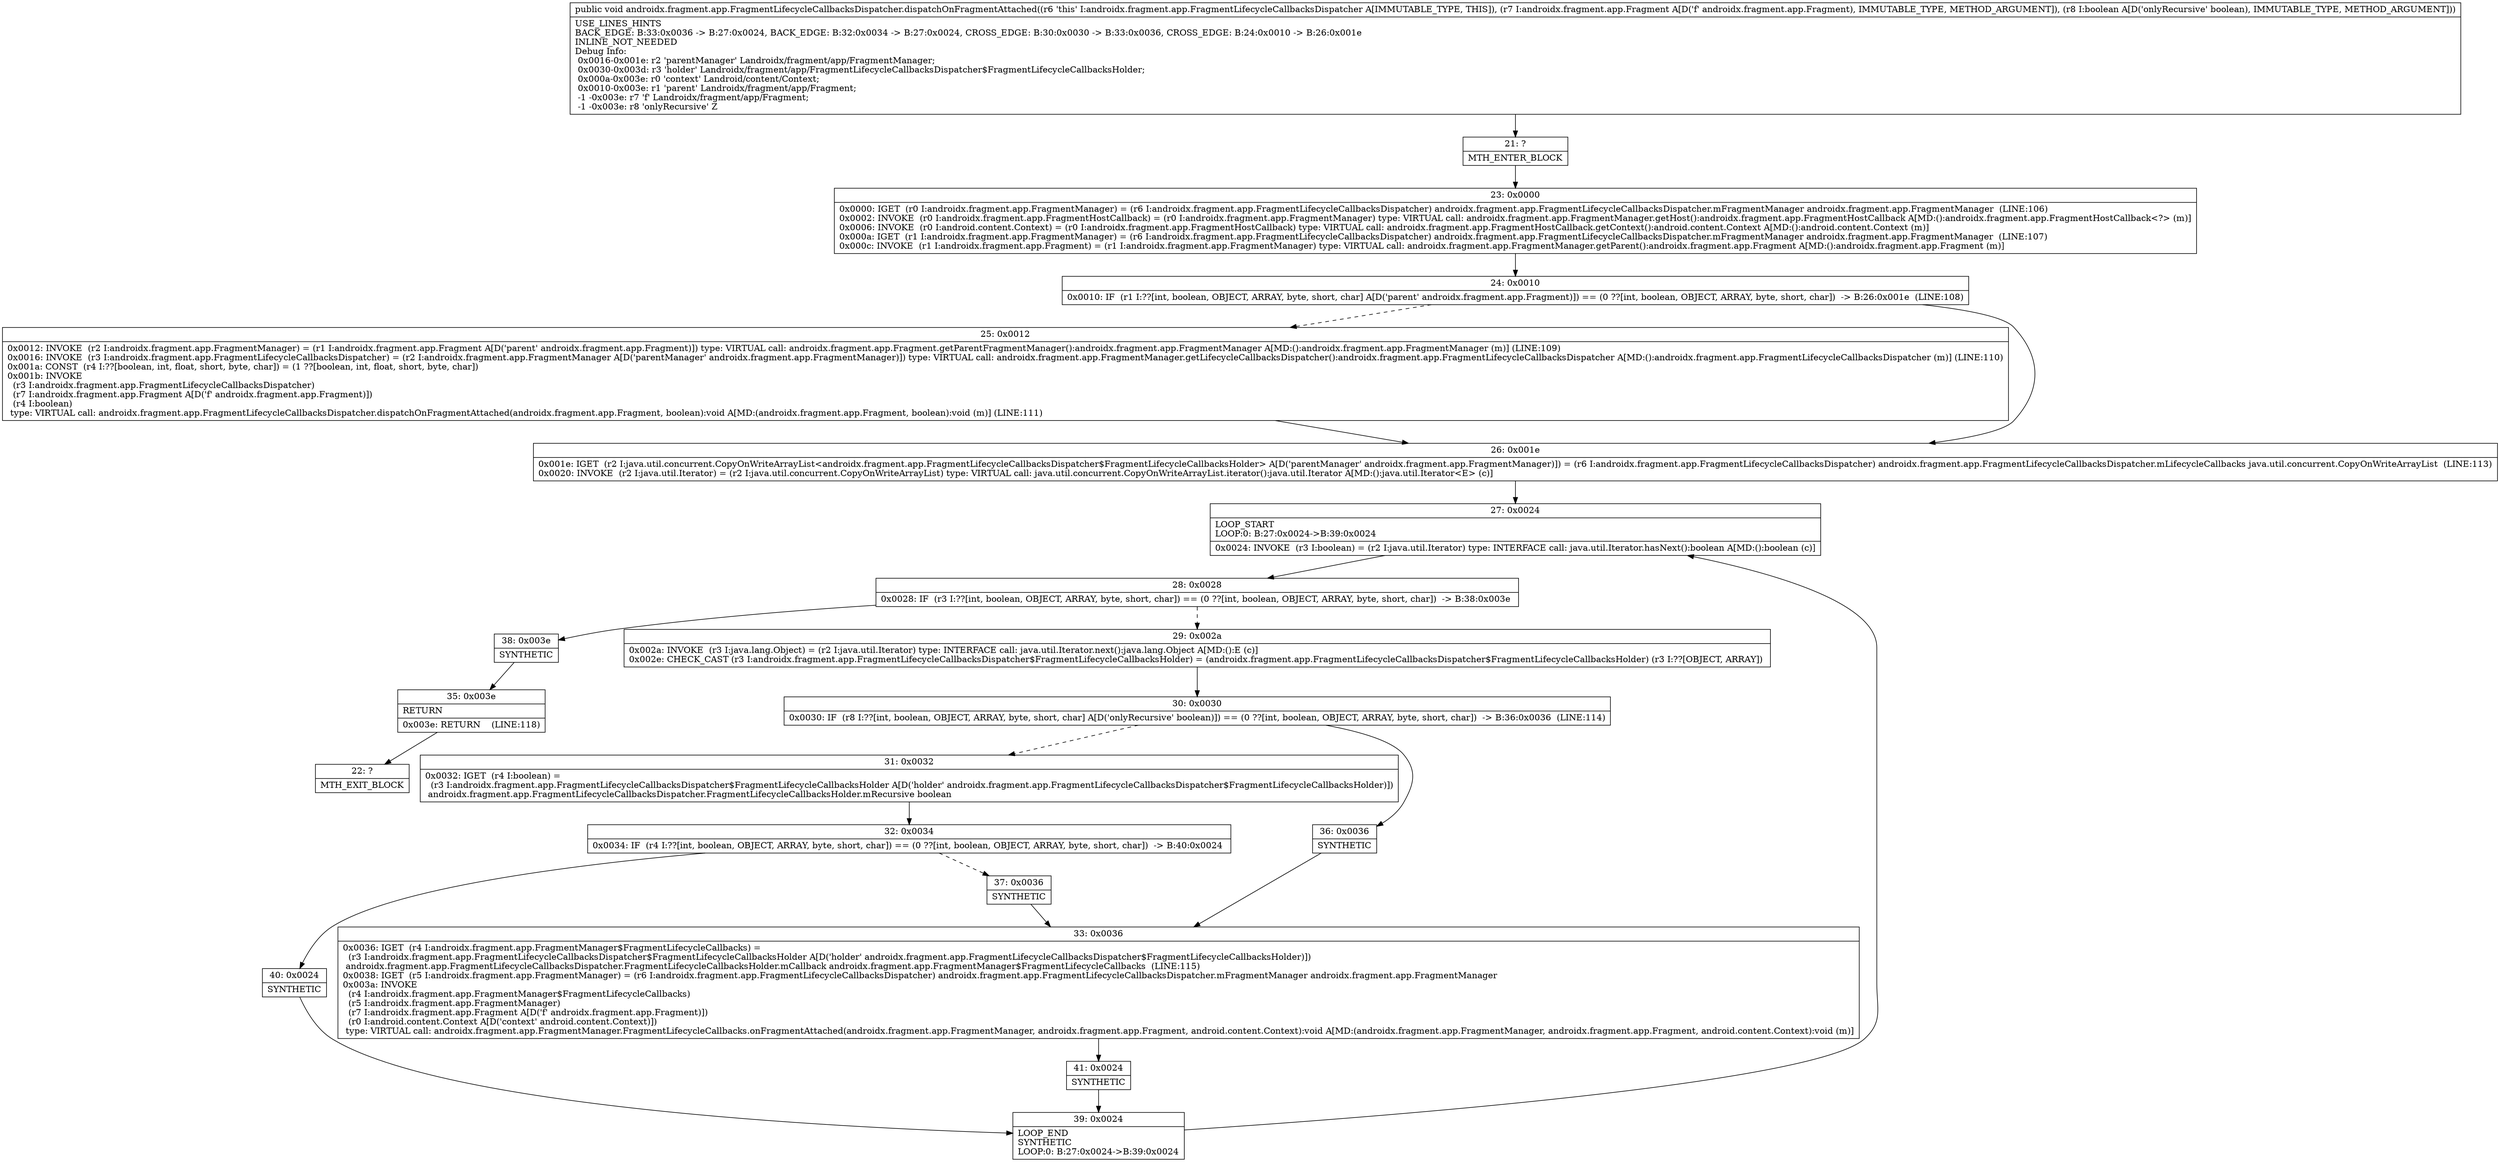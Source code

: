 digraph "CFG forandroidx.fragment.app.FragmentLifecycleCallbacksDispatcher.dispatchOnFragmentAttached(Landroidx\/fragment\/app\/Fragment;Z)V" {
Node_21 [shape=record,label="{21\:\ ?|MTH_ENTER_BLOCK\l}"];
Node_23 [shape=record,label="{23\:\ 0x0000|0x0000: IGET  (r0 I:androidx.fragment.app.FragmentManager) = (r6 I:androidx.fragment.app.FragmentLifecycleCallbacksDispatcher) androidx.fragment.app.FragmentLifecycleCallbacksDispatcher.mFragmentManager androidx.fragment.app.FragmentManager  (LINE:106)\l0x0002: INVOKE  (r0 I:androidx.fragment.app.FragmentHostCallback) = (r0 I:androidx.fragment.app.FragmentManager) type: VIRTUAL call: androidx.fragment.app.FragmentManager.getHost():androidx.fragment.app.FragmentHostCallback A[MD:():androidx.fragment.app.FragmentHostCallback\<?\> (m)]\l0x0006: INVOKE  (r0 I:android.content.Context) = (r0 I:androidx.fragment.app.FragmentHostCallback) type: VIRTUAL call: androidx.fragment.app.FragmentHostCallback.getContext():android.content.Context A[MD:():android.content.Context (m)]\l0x000a: IGET  (r1 I:androidx.fragment.app.FragmentManager) = (r6 I:androidx.fragment.app.FragmentLifecycleCallbacksDispatcher) androidx.fragment.app.FragmentLifecycleCallbacksDispatcher.mFragmentManager androidx.fragment.app.FragmentManager  (LINE:107)\l0x000c: INVOKE  (r1 I:androidx.fragment.app.Fragment) = (r1 I:androidx.fragment.app.FragmentManager) type: VIRTUAL call: androidx.fragment.app.FragmentManager.getParent():androidx.fragment.app.Fragment A[MD:():androidx.fragment.app.Fragment (m)]\l}"];
Node_24 [shape=record,label="{24\:\ 0x0010|0x0010: IF  (r1 I:??[int, boolean, OBJECT, ARRAY, byte, short, char] A[D('parent' androidx.fragment.app.Fragment)]) == (0 ??[int, boolean, OBJECT, ARRAY, byte, short, char])  \-\> B:26:0x001e  (LINE:108)\l}"];
Node_25 [shape=record,label="{25\:\ 0x0012|0x0012: INVOKE  (r2 I:androidx.fragment.app.FragmentManager) = (r1 I:androidx.fragment.app.Fragment A[D('parent' androidx.fragment.app.Fragment)]) type: VIRTUAL call: androidx.fragment.app.Fragment.getParentFragmentManager():androidx.fragment.app.FragmentManager A[MD:():androidx.fragment.app.FragmentManager (m)] (LINE:109)\l0x0016: INVOKE  (r3 I:androidx.fragment.app.FragmentLifecycleCallbacksDispatcher) = (r2 I:androidx.fragment.app.FragmentManager A[D('parentManager' androidx.fragment.app.FragmentManager)]) type: VIRTUAL call: androidx.fragment.app.FragmentManager.getLifecycleCallbacksDispatcher():androidx.fragment.app.FragmentLifecycleCallbacksDispatcher A[MD:():androidx.fragment.app.FragmentLifecycleCallbacksDispatcher (m)] (LINE:110)\l0x001a: CONST  (r4 I:??[boolean, int, float, short, byte, char]) = (1 ??[boolean, int, float, short, byte, char]) \l0x001b: INVOKE  \l  (r3 I:androidx.fragment.app.FragmentLifecycleCallbacksDispatcher)\l  (r7 I:androidx.fragment.app.Fragment A[D('f' androidx.fragment.app.Fragment)])\l  (r4 I:boolean)\l type: VIRTUAL call: androidx.fragment.app.FragmentLifecycleCallbacksDispatcher.dispatchOnFragmentAttached(androidx.fragment.app.Fragment, boolean):void A[MD:(androidx.fragment.app.Fragment, boolean):void (m)] (LINE:111)\l}"];
Node_26 [shape=record,label="{26\:\ 0x001e|0x001e: IGET  (r2 I:java.util.concurrent.CopyOnWriteArrayList\<androidx.fragment.app.FragmentLifecycleCallbacksDispatcher$FragmentLifecycleCallbacksHolder\> A[D('parentManager' androidx.fragment.app.FragmentManager)]) = (r6 I:androidx.fragment.app.FragmentLifecycleCallbacksDispatcher) androidx.fragment.app.FragmentLifecycleCallbacksDispatcher.mLifecycleCallbacks java.util.concurrent.CopyOnWriteArrayList  (LINE:113)\l0x0020: INVOKE  (r2 I:java.util.Iterator) = (r2 I:java.util.concurrent.CopyOnWriteArrayList) type: VIRTUAL call: java.util.concurrent.CopyOnWriteArrayList.iterator():java.util.Iterator A[MD:():java.util.Iterator\<E\> (c)]\l}"];
Node_27 [shape=record,label="{27\:\ 0x0024|LOOP_START\lLOOP:0: B:27:0x0024\-\>B:39:0x0024\l|0x0024: INVOKE  (r3 I:boolean) = (r2 I:java.util.Iterator) type: INTERFACE call: java.util.Iterator.hasNext():boolean A[MD:():boolean (c)]\l}"];
Node_28 [shape=record,label="{28\:\ 0x0028|0x0028: IF  (r3 I:??[int, boolean, OBJECT, ARRAY, byte, short, char]) == (0 ??[int, boolean, OBJECT, ARRAY, byte, short, char])  \-\> B:38:0x003e \l}"];
Node_29 [shape=record,label="{29\:\ 0x002a|0x002a: INVOKE  (r3 I:java.lang.Object) = (r2 I:java.util.Iterator) type: INTERFACE call: java.util.Iterator.next():java.lang.Object A[MD:():E (c)]\l0x002e: CHECK_CAST (r3 I:androidx.fragment.app.FragmentLifecycleCallbacksDispatcher$FragmentLifecycleCallbacksHolder) = (androidx.fragment.app.FragmentLifecycleCallbacksDispatcher$FragmentLifecycleCallbacksHolder) (r3 I:??[OBJECT, ARRAY]) \l}"];
Node_30 [shape=record,label="{30\:\ 0x0030|0x0030: IF  (r8 I:??[int, boolean, OBJECT, ARRAY, byte, short, char] A[D('onlyRecursive' boolean)]) == (0 ??[int, boolean, OBJECT, ARRAY, byte, short, char])  \-\> B:36:0x0036  (LINE:114)\l}"];
Node_31 [shape=record,label="{31\:\ 0x0032|0x0032: IGET  (r4 I:boolean) = \l  (r3 I:androidx.fragment.app.FragmentLifecycleCallbacksDispatcher$FragmentLifecycleCallbacksHolder A[D('holder' androidx.fragment.app.FragmentLifecycleCallbacksDispatcher$FragmentLifecycleCallbacksHolder)])\l androidx.fragment.app.FragmentLifecycleCallbacksDispatcher.FragmentLifecycleCallbacksHolder.mRecursive boolean \l}"];
Node_32 [shape=record,label="{32\:\ 0x0034|0x0034: IF  (r4 I:??[int, boolean, OBJECT, ARRAY, byte, short, char]) == (0 ??[int, boolean, OBJECT, ARRAY, byte, short, char])  \-\> B:40:0x0024 \l}"];
Node_37 [shape=record,label="{37\:\ 0x0036|SYNTHETIC\l}"];
Node_33 [shape=record,label="{33\:\ 0x0036|0x0036: IGET  (r4 I:androidx.fragment.app.FragmentManager$FragmentLifecycleCallbacks) = \l  (r3 I:androidx.fragment.app.FragmentLifecycleCallbacksDispatcher$FragmentLifecycleCallbacksHolder A[D('holder' androidx.fragment.app.FragmentLifecycleCallbacksDispatcher$FragmentLifecycleCallbacksHolder)])\l androidx.fragment.app.FragmentLifecycleCallbacksDispatcher.FragmentLifecycleCallbacksHolder.mCallback androidx.fragment.app.FragmentManager$FragmentLifecycleCallbacks  (LINE:115)\l0x0038: IGET  (r5 I:androidx.fragment.app.FragmentManager) = (r6 I:androidx.fragment.app.FragmentLifecycleCallbacksDispatcher) androidx.fragment.app.FragmentLifecycleCallbacksDispatcher.mFragmentManager androidx.fragment.app.FragmentManager \l0x003a: INVOKE  \l  (r4 I:androidx.fragment.app.FragmentManager$FragmentLifecycleCallbacks)\l  (r5 I:androidx.fragment.app.FragmentManager)\l  (r7 I:androidx.fragment.app.Fragment A[D('f' androidx.fragment.app.Fragment)])\l  (r0 I:android.content.Context A[D('context' android.content.Context)])\l type: VIRTUAL call: androidx.fragment.app.FragmentManager.FragmentLifecycleCallbacks.onFragmentAttached(androidx.fragment.app.FragmentManager, androidx.fragment.app.Fragment, android.content.Context):void A[MD:(androidx.fragment.app.FragmentManager, androidx.fragment.app.Fragment, android.content.Context):void (m)]\l}"];
Node_41 [shape=record,label="{41\:\ 0x0024|SYNTHETIC\l}"];
Node_39 [shape=record,label="{39\:\ 0x0024|LOOP_END\lSYNTHETIC\lLOOP:0: B:27:0x0024\-\>B:39:0x0024\l}"];
Node_40 [shape=record,label="{40\:\ 0x0024|SYNTHETIC\l}"];
Node_36 [shape=record,label="{36\:\ 0x0036|SYNTHETIC\l}"];
Node_38 [shape=record,label="{38\:\ 0x003e|SYNTHETIC\l}"];
Node_35 [shape=record,label="{35\:\ 0x003e|RETURN\l|0x003e: RETURN    (LINE:118)\l}"];
Node_22 [shape=record,label="{22\:\ ?|MTH_EXIT_BLOCK\l}"];
MethodNode[shape=record,label="{public void androidx.fragment.app.FragmentLifecycleCallbacksDispatcher.dispatchOnFragmentAttached((r6 'this' I:androidx.fragment.app.FragmentLifecycleCallbacksDispatcher A[IMMUTABLE_TYPE, THIS]), (r7 I:androidx.fragment.app.Fragment A[D('f' androidx.fragment.app.Fragment), IMMUTABLE_TYPE, METHOD_ARGUMENT]), (r8 I:boolean A[D('onlyRecursive' boolean), IMMUTABLE_TYPE, METHOD_ARGUMENT]))  | USE_LINES_HINTS\lBACK_EDGE: B:33:0x0036 \-\> B:27:0x0024, BACK_EDGE: B:32:0x0034 \-\> B:27:0x0024, CROSS_EDGE: B:30:0x0030 \-\> B:33:0x0036, CROSS_EDGE: B:24:0x0010 \-\> B:26:0x001e\lINLINE_NOT_NEEDED\lDebug Info:\l  0x0016\-0x001e: r2 'parentManager' Landroidx\/fragment\/app\/FragmentManager;\l  0x0030\-0x003d: r3 'holder' Landroidx\/fragment\/app\/FragmentLifecycleCallbacksDispatcher$FragmentLifecycleCallbacksHolder;\l  0x000a\-0x003e: r0 'context' Landroid\/content\/Context;\l  0x0010\-0x003e: r1 'parent' Landroidx\/fragment\/app\/Fragment;\l  \-1 \-0x003e: r7 'f' Landroidx\/fragment\/app\/Fragment;\l  \-1 \-0x003e: r8 'onlyRecursive' Z\l}"];
MethodNode -> Node_21;Node_21 -> Node_23;
Node_23 -> Node_24;
Node_24 -> Node_25[style=dashed];
Node_24 -> Node_26;
Node_25 -> Node_26;
Node_26 -> Node_27;
Node_27 -> Node_28;
Node_28 -> Node_29[style=dashed];
Node_28 -> Node_38;
Node_29 -> Node_30;
Node_30 -> Node_31[style=dashed];
Node_30 -> Node_36;
Node_31 -> Node_32;
Node_32 -> Node_37[style=dashed];
Node_32 -> Node_40;
Node_37 -> Node_33;
Node_33 -> Node_41;
Node_41 -> Node_39;
Node_39 -> Node_27;
Node_40 -> Node_39;
Node_36 -> Node_33;
Node_38 -> Node_35;
Node_35 -> Node_22;
}

